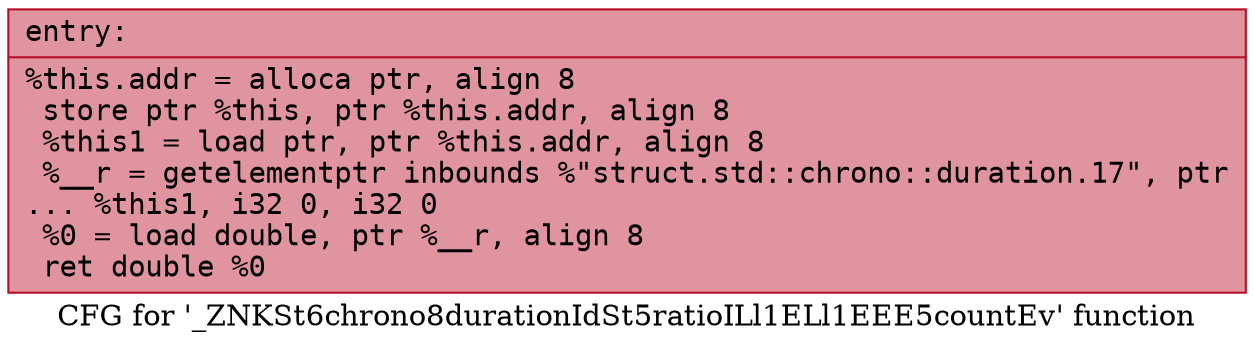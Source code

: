 digraph "CFG for '_ZNKSt6chrono8durationIdSt5ratioILl1ELl1EEE5countEv' function" {
	label="CFG for '_ZNKSt6chrono8durationIdSt5ratioILl1ELl1EEE5countEv' function";

	Node0x5651cd785500 [shape=record,color="#b70d28ff", style=filled, fillcolor="#b70d2870" fontname="Courier",label="{entry:\l|  %this.addr = alloca ptr, align 8\l  store ptr %this, ptr %this.addr, align 8\l  %this1 = load ptr, ptr %this.addr, align 8\l  %__r = getelementptr inbounds %\"struct.std::chrono::duration.17\", ptr\l... %this1, i32 0, i32 0\l  %0 = load double, ptr %__r, align 8\l  ret double %0\l}"];
}
